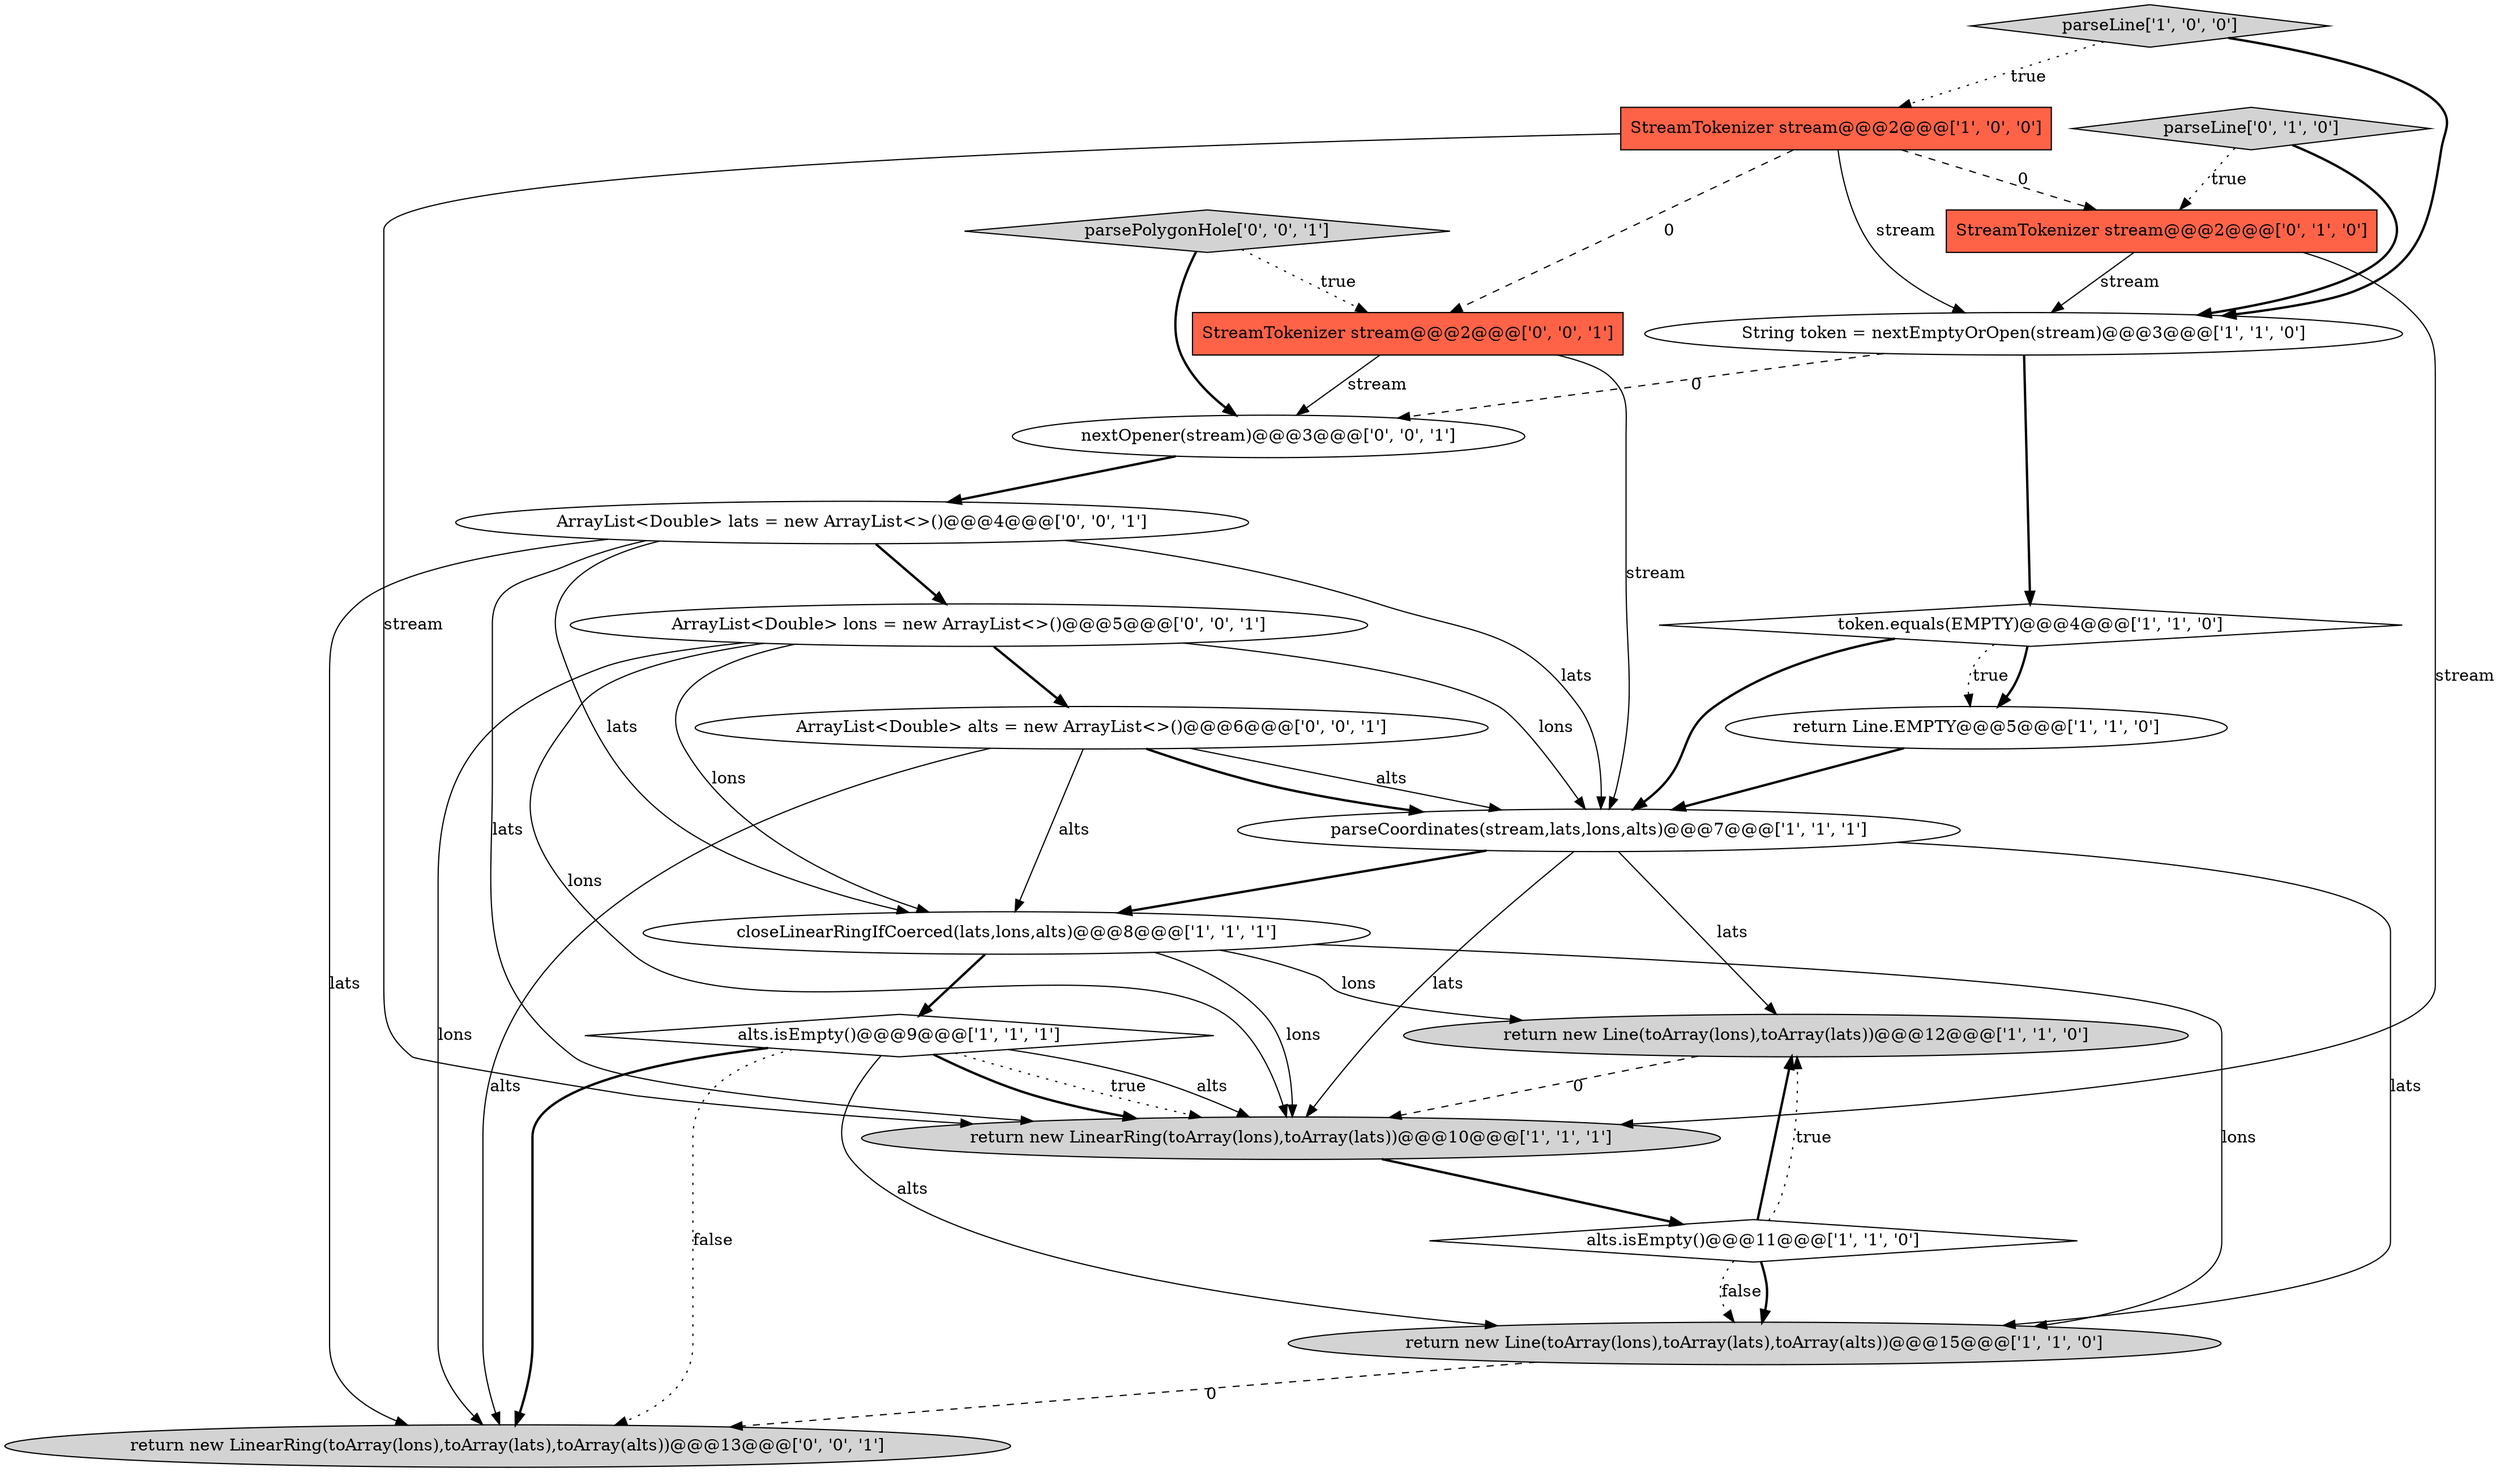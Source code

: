 digraph {
0 [style = filled, label = "return new Line(toArray(lons),toArray(lats))@@@12@@@['1', '1', '0']", fillcolor = lightgray, shape = ellipse image = "AAA0AAABBB1BBB"];
1 [style = filled, label = "StreamTokenizer stream@@@2@@@['1', '0', '0']", fillcolor = tomato, shape = box image = "AAA1AAABBB1BBB"];
11 [style = filled, label = "token.equals(EMPTY)@@@4@@@['1', '1', '0']", fillcolor = white, shape = diamond image = "AAA0AAABBB1BBB"];
10 [style = filled, label = "parseLine['1', '0', '0']", fillcolor = lightgray, shape = diamond image = "AAA0AAABBB1BBB"];
8 [style = filled, label = "closeLinearRingIfCoerced(lats,lons,alts)@@@8@@@['1', '1', '1']", fillcolor = white, shape = ellipse image = "AAA0AAABBB1BBB"];
19 [style = filled, label = "ArrayList<Double> lons = new ArrayList<>()@@@5@@@['0', '0', '1']", fillcolor = white, shape = ellipse image = "AAA0AAABBB3BBB"];
7 [style = filled, label = "alts.isEmpty()@@@9@@@['1', '1', '1']", fillcolor = white, shape = diamond image = "AAA0AAABBB1BBB"];
13 [style = filled, label = "StreamTokenizer stream@@@2@@@['0', '1', '0']", fillcolor = tomato, shape = box image = "AAA1AAABBB2BBB"];
6 [style = filled, label = "return Line.EMPTY@@@5@@@['1', '1', '0']", fillcolor = white, shape = ellipse image = "AAA0AAABBB1BBB"];
17 [style = filled, label = "ArrayList<Double> lats = new ArrayList<>()@@@4@@@['0', '0', '1']", fillcolor = white, shape = ellipse image = "AAA0AAABBB3BBB"];
3 [style = filled, label = "alts.isEmpty()@@@11@@@['1', '1', '0']", fillcolor = white, shape = diamond image = "AAA0AAABBB1BBB"];
4 [style = filled, label = "return new LinearRing(toArray(lons),toArray(lats))@@@10@@@['1', '1', '1']", fillcolor = lightgray, shape = ellipse image = "AAA0AAABBB1BBB"];
15 [style = filled, label = "parsePolygonHole['0', '0', '1']", fillcolor = lightgray, shape = diamond image = "AAA0AAABBB3BBB"];
18 [style = filled, label = "nextOpener(stream)@@@3@@@['0', '0', '1']", fillcolor = white, shape = ellipse image = "AAA0AAABBB3BBB"];
20 [style = filled, label = "StreamTokenizer stream@@@2@@@['0', '0', '1']", fillcolor = tomato, shape = box image = "AAA0AAABBB3BBB"];
12 [style = filled, label = "parseLine['0', '1', '0']", fillcolor = lightgray, shape = diamond image = "AAA0AAABBB2BBB"];
5 [style = filled, label = "return new Line(toArray(lons),toArray(lats),toArray(alts))@@@15@@@['1', '1', '0']", fillcolor = lightgray, shape = ellipse image = "AAA0AAABBB1BBB"];
2 [style = filled, label = "parseCoordinates(stream,lats,lons,alts)@@@7@@@['1', '1', '1']", fillcolor = white, shape = ellipse image = "AAA0AAABBB1BBB"];
16 [style = filled, label = "ArrayList<Double> alts = new ArrayList<>()@@@6@@@['0', '0', '1']", fillcolor = white, shape = ellipse image = "AAA0AAABBB3BBB"];
14 [style = filled, label = "return new LinearRing(toArray(lons),toArray(lats),toArray(alts))@@@13@@@['0', '0', '1']", fillcolor = lightgray, shape = ellipse image = "AAA0AAABBB3BBB"];
9 [style = filled, label = "String token = nextEmptyOrOpen(stream)@@@3@@@['1', '1', '0']", fillcolor = white, shape = ellipse image = "AAA0AAABBB1BBB"];
16->8 [style = solid, label="alts"];
4->3 [style = bold, label=""];
20->2 [style = solid, label="stream"];
8->4 [style = solid, label="lons"];
7->5 [style = solid, label="alts"];
5->14 [style = dashed, label="0"];
9->11 [style = bold, label=""];
17->14 [style = solid, label="lats"];
13->9 [style = solid, label="stream"];
9->18 [style = dashed, label="0"];
11->6 [style = bold, label=""];
16->14 [style = solid, label="alts"];
17->8 [style = solid, label="lats"];
19->4 [style = solid, label="lons"];
18->17 [style = bold, label=""];
13->4 [style = solid, label="stream"];
15->20 [style = dotted, label="true"];
0->4 [style = dashed, label="0"];
19->2 [style = solid, label="lons"];
7->4 [style = bold, label=""];
16->2 [style = bold, label=""];
12->9 [style = bold, label=""];
15->18 [style = bold, label=""];
17->19 [style = bold, label=""];
11->2 [style = bold, label=""];
20->18 [style = solid, label="stream"];
8->7 [style = bold, label=""];
3->0 [style = bold, label=""];
19->16 [style = bold, label=""];
6->2 [style = bold, label=""];
17->4 [style = solid, label="lats"];
8->5 [style = solid, label="lons"];
2->0 [style = solid, label="lats"];
7->14 [style = bold, label=""];
1->13 [style = dashed, label="0"];
1->20 [style = dashed, label="0"];
17->2 [style = solid, label="lats"];
19->8 [style = solid, label="lons"];
3->5 [style = bold, label=""];
12->13 [style = dotted, label="true"];
7->14 [style = dotted, label="false"];
11->6 [style = dotted, label="true"];
7->4 [style = dotted, label="true"];
1->4 [style = solid, label="stream"];
3->0 [style = dotted, label="true"];
10->9 [style = bold, label=""];
16->2 [style = solid, label="alts"];
8->0 [style = solid, label="lons"];
2->4 [style = solid, label="lats"];
10->1 [style = dotted, label="true"];
7->4 [style = solid, label="alts"];
3->5 [style = dotted, label="false"];
1->9 [style = solid, label="stream"];
19->14 [style = solid, label="lons"];
2->5 [style = solid, label="lats"];
2->8 [style = bold, label=""];
}
